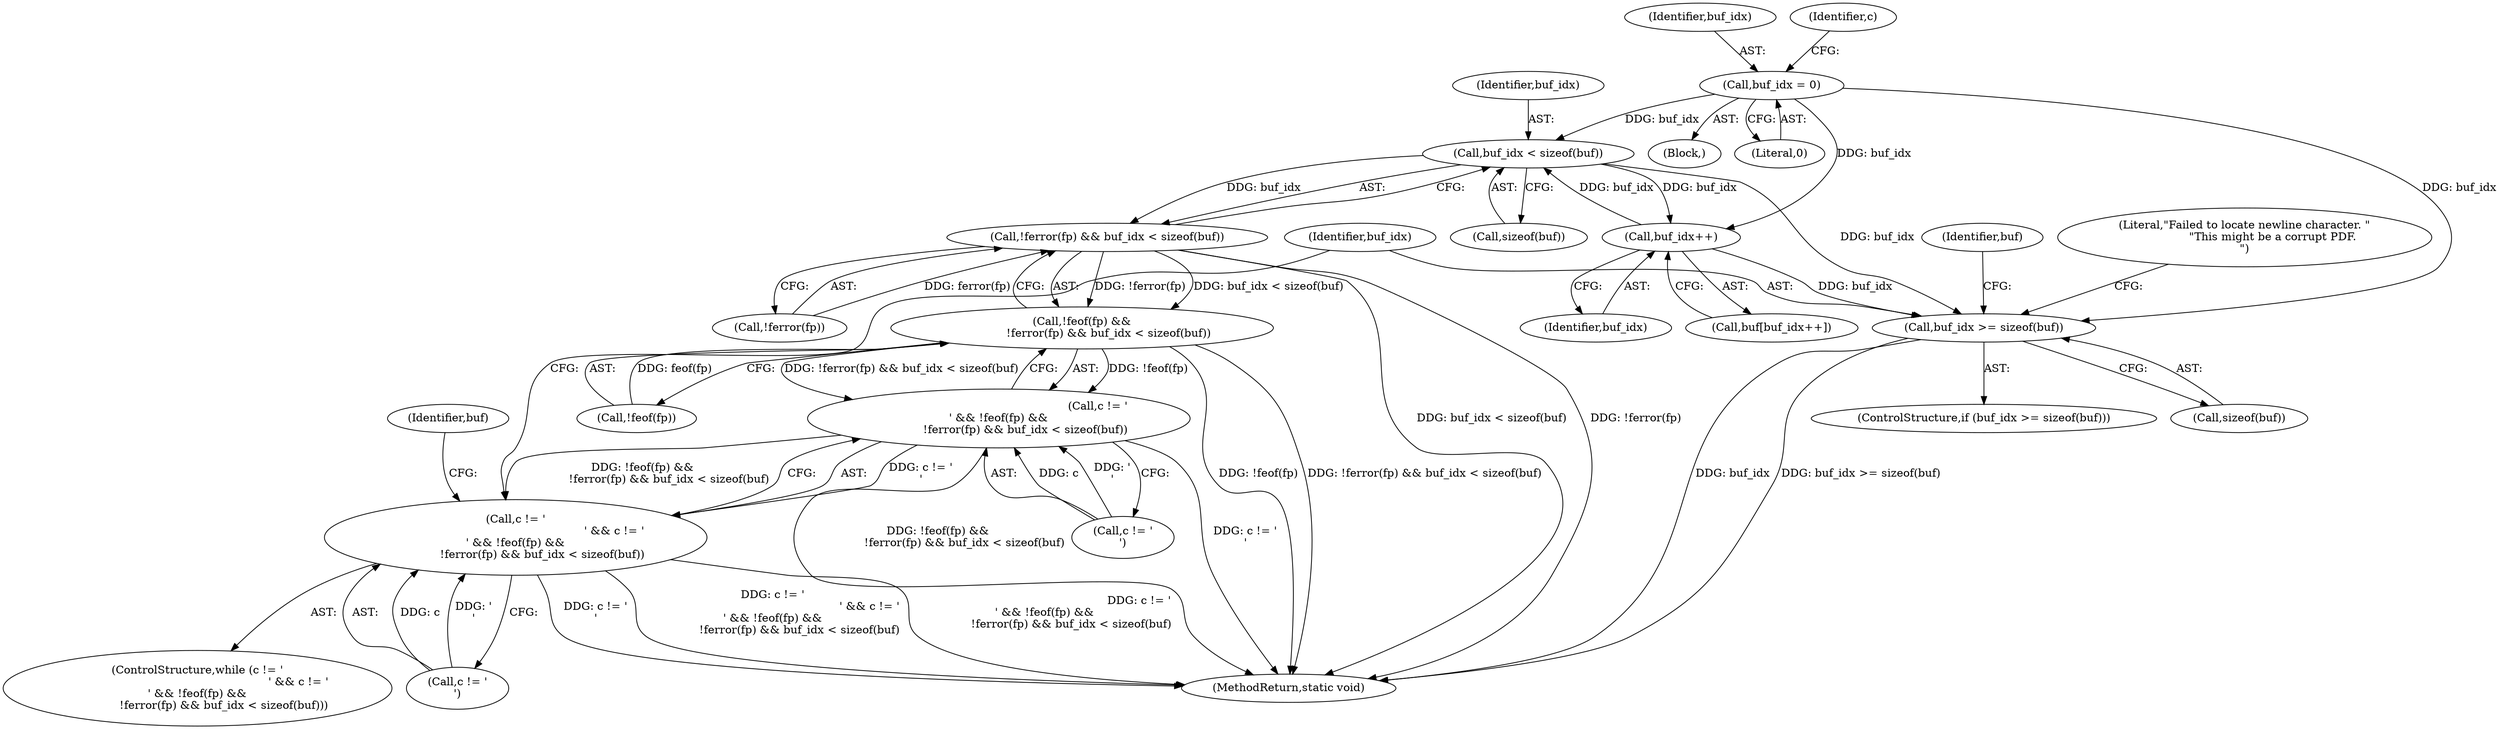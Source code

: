 digraph "0_pdfresurrect_0c4120fffa3dffe97b95c486a120eded82afe8a6_4@API" {
"1000252" [label="(Call,buf_idx < sizeof(buf))"];
"1000232" [label="(Call,buf_idx = 0)"];
"1000260" [label="(Call,buf_idx++)"];
"1000252" [label="(Call,buf_idx < sizeof(buf))"];
"1000248" [label="(Call,!ferror(fp) && buf_idx < sizeof(buf))"];
"1000244" [label="(Call,!feof(fp) &&\n               !ferror(fp) && buf_idx < sizeof(buf))"];
"1000240" [label="(Call,c != '\r' && !feof(fp) &&\n               !ferror(fp) && buf_idx < sizeof(buf))"];
"1000236" [label="(Call,c != '\n' && c != '\r' && !feof(fp) &&\n               !ferror(fp) && buf_idx < sizeof(buf))"];
"1000268" [label="(Call,buf_idx >= sizeof(buf))"];
"1000258" [label="(Call,buf[buf_idx++])"];
"1000241" [label="(Call,c != '\r')"];
"1000267" [label="(ControlStructure,if (buf_idx >= sizeof(buf)))"];
"1000254" [label="(Call,sizeof(buf))"];
"1000279" [label="(Identifier,buf)"];
"1000252" [label="(Call,buf_idx < sizeof(buf))"];
"1000253" [label="(Identifier,buf_idx)"];
"1000261" [label="(Identifier,buf_idx)"];
"1000357" [label="(MethodReturn,static void)"];
"1000269" [label="(Identifier,buf_idx)"];
"1000240" [label="(Call,c != '\r' && !feof(fp) &&\n               !ferror(fp) && buf_idx < sizeof(buf))"];
"1000234" [label="(Literal,0)"];
"1000248" [label="(Call,!ferror(fp) && buf_idx < sizeof(buf))"];
"1000259" [label="(Identifier,buf)"];
"1000236" [label="(Call,c != '\n' && c != '\r' && !feof(fp) &&\n               !ferror(fp) && buf_idx < sizeof(buf))"];
"1000244" [label="(Call,!feof(fp) &&\n               !ferror(fp) && buf_idx < sizeof(buf))"];
"1000249" [label="(Call,!ferror(fp))"];
"1000233" [label="(Identifier,buf_idx)"];
"1000235" [label="(ControlStructure,while (c != '\n' && c != '\r' && !feof(fp) &&\n               !ferror(fp) && buf_idx < sizeof(buf)))"];
"1000260" [label="(Call,buf_idx++)"];
"1000245" [label="(Call,!feof(fp))"];
"1000215" [label="(Block,)"];
"1000237" [label="(Call,c != '\n')"];
"1000238" [label="(Identifier,c)"];
"1000232" [label="(Call,buf_idx = 0)"];
"1000268" [label="(Call,buf_idx >= sizeof(buf))"];
"1000270" [label="(Call,sizeof(buf))"];
"1000274" [label="(Literal,\"Failed to locate newline character. \"\n                \"This might be a corrupt PDF.\n\")"];
"1000252" -> "1000248"  [label="AST: "];
"1000252" -> "1000254"  [label="CFG: "];
"1000253" -> "1000252"  [label="AST: "];
"1000254" -> "1000252"  [label="AST: "];
"1000248" -> "1000252"  [label="CFG: "];
"1000252" -> "1000248"  [label="DDG: buf_idx"];
"1000232" -> "1000252"  [label="DDG: buf_idx"];
"1000260" -> "1000252"  [label="DDG: buf_idx"];
"1000252" -> "1000260"  [label="DDG: buf_idx"];
"1000252" -> "1000268"  [label="DDG: buf_idx"];
"1000232" -> "1000215"  [label="AST: "];
"1000232" -> "1000234"  [label="CFG: "];
"1000233" -> "1000232"  [label="AST: "];
"1000234" -> "1000232"  [label="AST: "];
"1000238" -> "1000232"  [label="CFG: "];
"1000232" -> "1000260"  [label="DDG: buf_idx"];
"1000232" -> "1000268"  [label="DDG: buf_idx"];
"1000260" -> "1000258"  [label="AST: "];
"1000260" -> "1000261"  [label="CFG: "];
"1000261" -> "1000260"  [label="AST: "];
"1000258" -> "1000260"  [label="CFG: "];
"1000260" -> "1000268"  [label="DDG: buf_idx"];
"1000248" -> "1000244"  [label="AST: "];
"1000248" -> "1000249"  [label="CFG: "];
"1000249" -> "1000248"  [label="AST: "];
"1000244" -> "1000248"  [label="CFG: "];
"1000248" -> "1000357"  [label="DDG: buf_idx < sizeof(buf)"];
"1000248" -> "1000357"  [label="DDG: !ferror(fp)"];
"1000248" -> "1000244"  [label="DDG: !ferror(fp)"];
"1000248" -> "1000244"  [label="DDG: buf_idx < sizeof(buf)"];
"1000249" -> "1000248"  [label="DDG: ferror(fp)"];
"1000244" -> "1000240"  [label="AST: "];
"1000244" -> "1000245"  [label="CFG: "];
"1000245" -> "1000244"  [label="AST: "];
"1000240" -> "1000244"  [label="CFG: "];
"1000244" -> "1000357"  [label="DDG: !ferror(fp) && buf_idx < sizeof(buf)"];
"1000244" -> "1000357"  [label="DDG: !feof(fp)"];
"1000244" -> "1000240"  [label="DDG: !feof(fp)"];
"1000244" -> "1000240"  [label="DDG: !ferror(fp) && buf_idx < sizeof(buf)"];
"1000245" -> "1000244"  [label="DDG: feof(fp)"];
"1000240" -> "1000236"  [label="AST: "];
"1000240" -> "1000241"  [label="CFG: "];
"1000241" -> "1000240"  [label="AST: "];
"1000236" -> "1000240"  [label="CFG: "];
"1000240" -> "1000357"  [label="DDG: !feof(fp) &&\n               !ferror(fp) && buf_idx < sizeof(buf)"];
"1000240" -> "1000357"  [label="DDG: c != '\r'"];
"1000240" -> "1000236"  [label="DDG: c != '\r'"];
"1000240" -> "1000236"  [label="DDG: !feof(fp) &&\n               !ferror(fp) && buf_idx < sizeof(buf)"];
"1000241" -> "1000240"  [label="DDG: c"];
"1000241" -> "1000240"  [label="DDG: '\r'"];
"1000236" -> "1000235"  [label="AST: "];
"1000236" -> "1000237"  [label="CFG: "];
"1000237" -> "1000236"  [label="AST: "];
"1000259" -> "1000236"  [label="CFG: "];
"1000269" -> "1000236"  [label="CFG: "];
"1000236" -> "1000357"  [label="DDG: c != '\n'"];
"1000236" -> "1000357"  [label="DDG: c != '\n' && c != '\r' && !feof(fp) &&\n               !ferror(fp) && buf_idx < sizeof(buf)"];
"1000236" -> "1000357"  [label="DDG: c != '\r' && !feof(fp) &&\n               !ferror(fp) && buf_idx < sizeof(buf)"];
"1000237" -> "1000236"  [label="DDG: c"];
"1000237" -> "1000236"  [label="DDG: '\n'"];
"1000268" -> "1000267"  [label="AST: "];
"1000268" -> "1000270"  [label="CFG: "];
"1000269" -> "1000268"  [label="AST: "];
"1000270" -> "1000268"  [label="AST: "];
"1000274" -> "1000268"  [label="CFG: "];
"1000279" -> "1000268"  [label="CFG: "];
"1000268" -> "1000357"  [label="DDG: buf_idx"];
"1000268" -> "1000357"  [label="DDG: buf_idx >= sizeof(buf)"];
}
